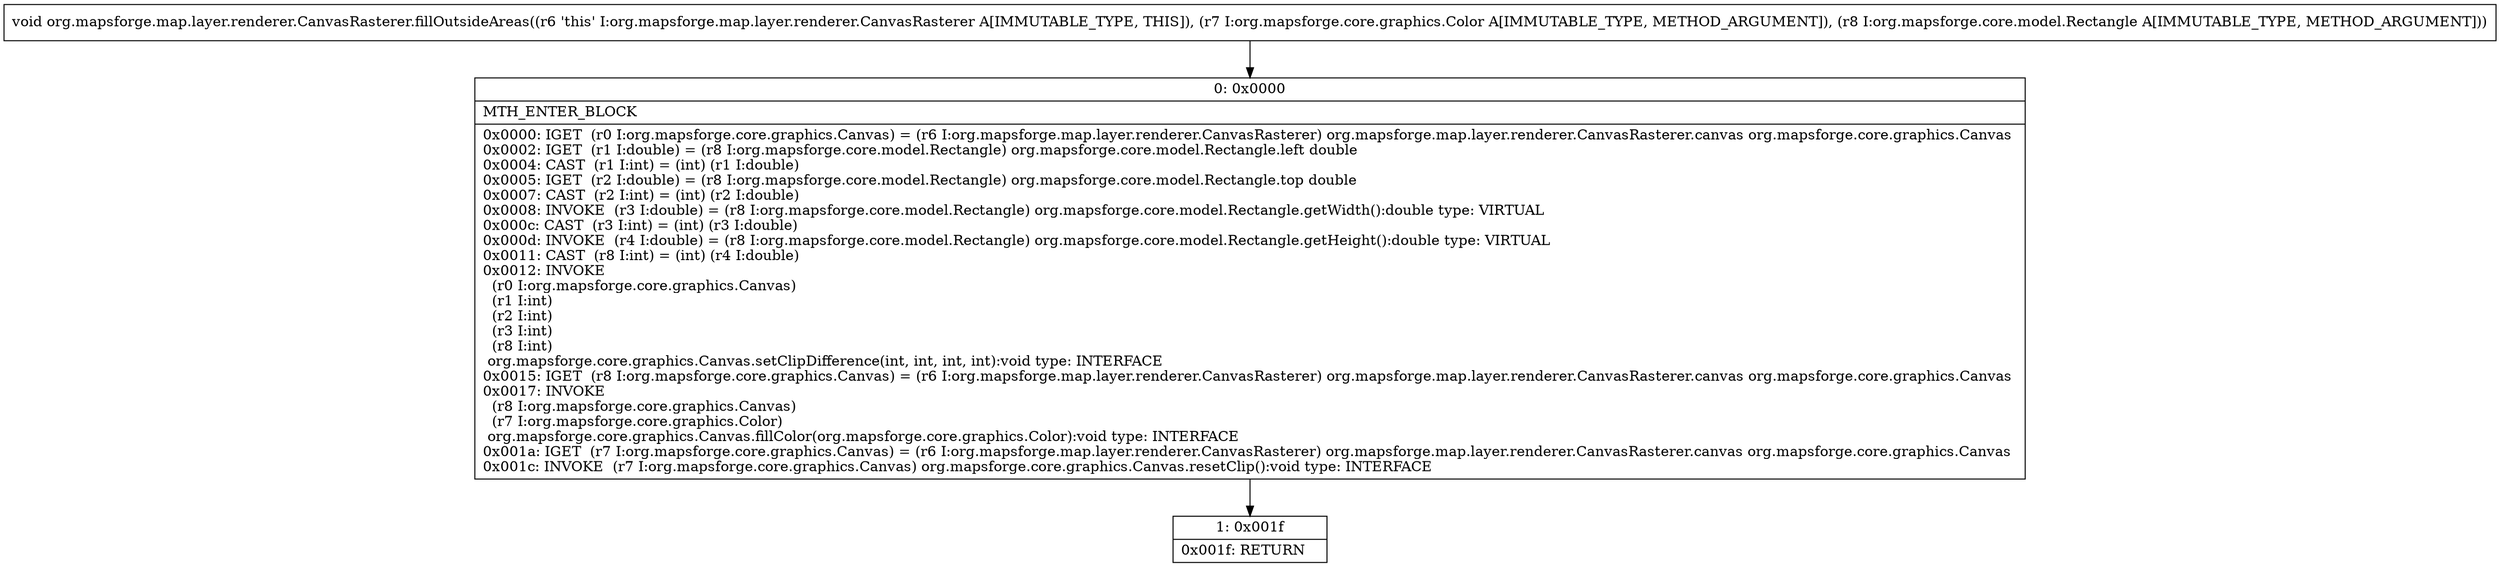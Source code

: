 digraph "CFG fororg.mapsforge.map.layer.renderer.CanvasRasterer.fillOutsideAreas(Lorg\/mapsforge\/core\/graphics\/Color;Lorg\/mapsforge\/core\/model\/Rectangle;)V" {
Node_0 [shape=record,label="{0\:\ 0x0000|MTH_ENTER_BLOCK\l|0x0000: IGET  (r0 I:org.mapsforge.core.graphics.Canvas) = (r6 I:org.mapsforge.map.layer.renderer.CanvasRasterer) org.mapsforge.map.layer.renderer.CanvasRasterer.canvas org.mapsforge.core.graphics.Canvas \l0x0002: IGET  (r1 I:double) = (r8 I:org.mapsforge.core.model.Rectangle) org.mapsforge.core.model.Rectangle.left double \l0x0004: CAST  (r1 I:int) = (int) (r1 I:double) \l0x0005: IGET  (r2 I:double) = (r8 I:org.mapsforge.core.model.Rectangle) org.mapsforge.core.model.Rectangle.top double \l0x0007: CAST  (r2 I:int) = (int) (r2 I:double) \l0x0008: INVOKE  (r3 I:double) = (r8 I:org.mapsforge.core.model.Rectangle) org.mapsforge.core.model.Rectangle.getWidth():double type: VIRTUAL \l0x000c: CAST  (r3 I:int) = (int) (r3 I:double) \l0x000d: INVOKE  (r4 I:double) = (r8 I:org.mapsforge.core.model.Rectangle) org.mapsforge.core.model.Rectangle.getHeight():double type: VIRTUAL \l0x0011: CAST  (r8 I:int) = (int) (r4 I:double) \l0x0012: INVOKE  \l  (r0 I:org.mapsforge.core.graphics.Canvas)\l  (r1 I:int)\l  (r2 I:int)\l  (r3 I:int)\l  (r8 I:int)\l org.mapsforge.core.graphics.Canvas.setClipDifference(int, int, int, int):void type: INTERFACE \l0x0015: IGET  (r8 I:org.mapsforge.core.graphics.Canvas) = (r6 I:org.mapsforge.map.layer.renderer.CanvasRasterer) org.mapsforge.map.layer.renderer.CanvasRasterer.canvas org.mapsforge.core.graphics.Canvas \l0x0017: INVOKE  \l  (r8 I:org.mapsforge.core.graphics.Canvas)\l  (r7 I:org.mapsforge.core.graphics.Color)\l org.mapsforge.core.graphics.Canvas.fillColor(org.mapsforge.core.graphics.Color):void type: INTERFACE \l0x001a: IGET  (r7 I:org.mapsforge.core.graphics.Canvas) = (r6 I:org.mapsforge.map.layer.renderer.CanvasRasterer) org.mapsforge.map.layer.renderer.CanvasRasterer.canvas org.mapsforge.core.graphics.Canvas \l0x001c: INVOKE  (r7 I:org.mapsforge.core.graphics.Canvas) org.mapsforge.core.graphics.Canvas.resetClip():void type: INTERFACE \l}"];
Node_1 [shape=record,label="{1\:\ 0x001f|0x001f: RETURN   \l}"];
MethodNode[shape=record,label="{void org.mapsforge.map.layer.renderer.CanvasRasterer.fillOutsideAreas((r6 'this' I:org.mapsforge.map.layer.renderer.CanvasRasterer A[IMMUTABLE_TYPE, THIS]), (r7 I:org.mapsforge.core.graphics.Color A[IMMUTABLE_TYPE, METHOD_ARGUMENT]), (r8 I:org.mapsforge.core.model.Rectangle A[IMMUTABLE_TYPE, METHOD_ARGUMENT])) }"];
MethodNode -> Node_0;
Node_0 -> Node_1;
}

